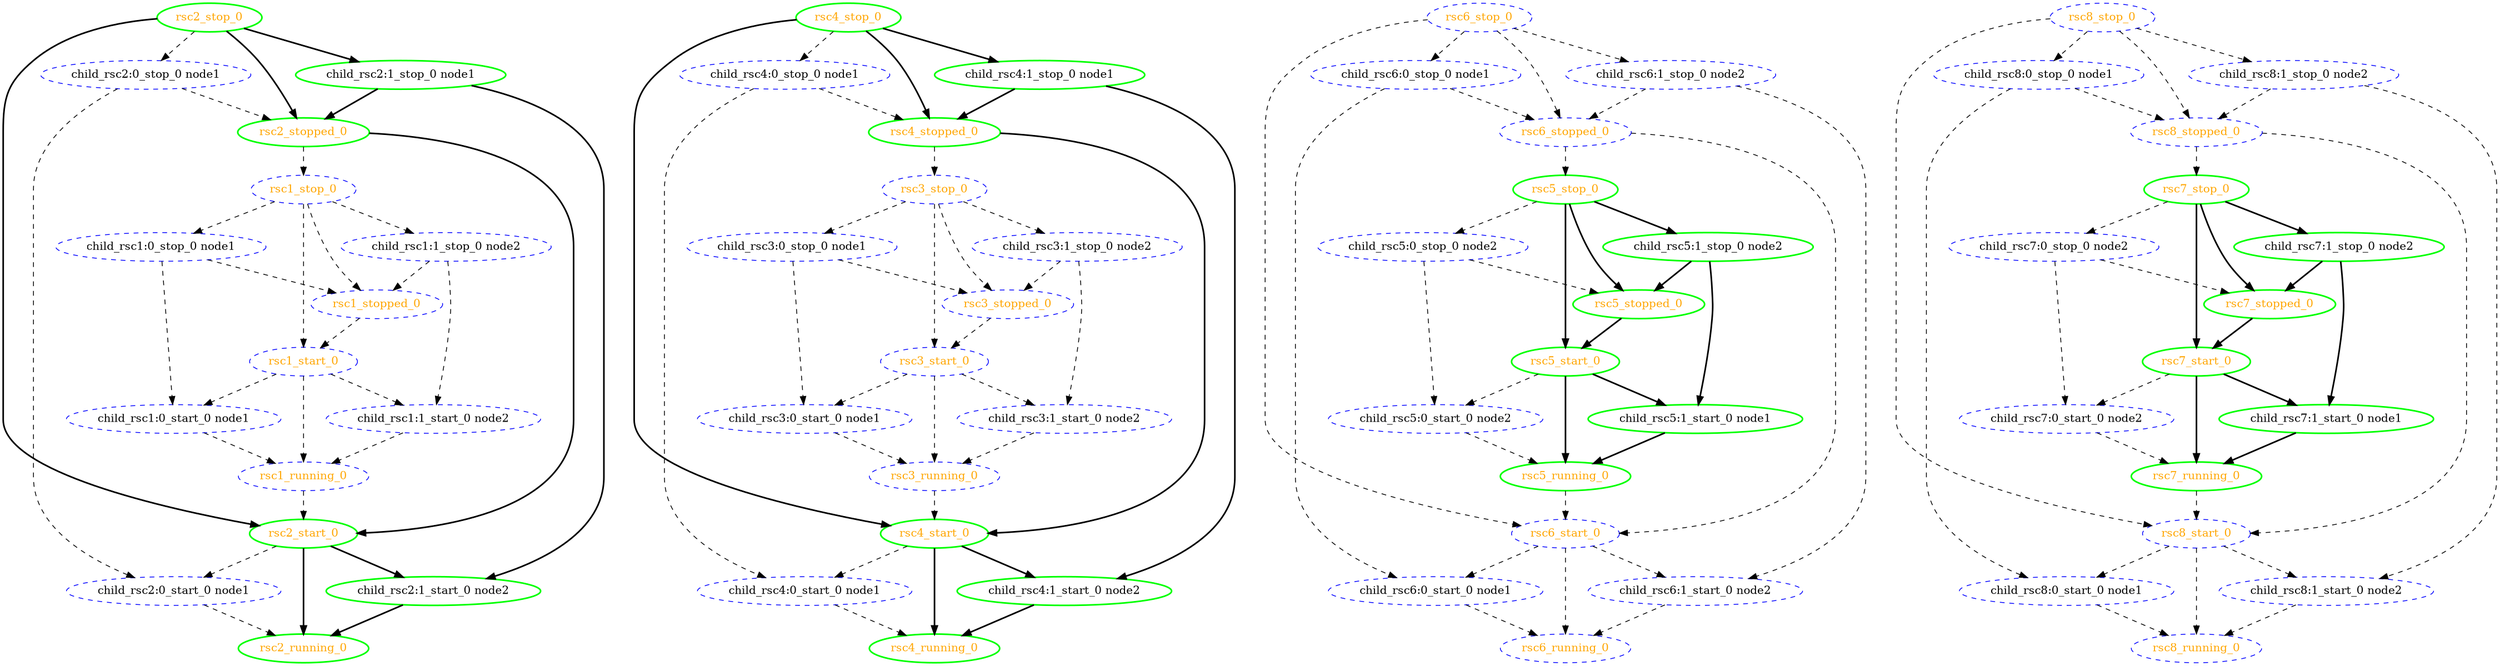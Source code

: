 digraph "g" {
	size = "30,30"
"child_rsc1:0_stop_0 node1" [ style="dashed" color="blue" fontcolor="black" ]
"child_rsc1:0_start_0 node1" [ style="dashed" color="blue" fontcolor="black" ]
"child_rsc1:1_stop_0 node2" [ style="dashed" color="blue" fontcolor="black" ]
"child_rsc1:1_start_0 node2" [ style="dashed" color="blue" fontcolor="black" ]
"rsc1_start_0" [ style="dashed" color="blue" fontcolor="orange" ]
"rsc1_running_0" [ style="dashed" color="blue" fontcolor="orange" ]
"rsc1_stop_0" [ style="dashed" color="blue" fontcolor="orange" ]
"rsc1_stopped_0" [ style="dashed" color="blue" fontcolor="orange" ]
"child_rsc2:0_stop_0 node1" [ style="dashed" color="blue" fontcolor="black" ]
"child_rsc2:0_start_0 node1" [ style="dashed" color="blue" fontcolor="black" ]
"child_rsc2:1_stop_0 node1" [ style=bold color="green" fontcolor="black" ]
"child_rsc2:1_start_0 node2" [ style=bold color="green" fontcolor="black" ]
"rsc2_start_0" [ style=bold color="green" fontcolor="orange" ]
"rsc2_running_0" [ style=bold color="green" fontcolor="orange" ]
"rsc2_stop_0" [ style=bold color="green" fontcolor="orange" ]
"rsc2_stopped_0" [ style=bold color="green" fontcolor="orange" ]
"child_rsc3:0_stop_0 node1" [ style="dashed" color="blue" fontcolor="black" ]
"child_rsc3:0_start_0 node1" [ style="dashed" color="blue" fontcolor="black" ]
"child_rsc3:1_stop_0 node2" [ style="dashed" color="blue" fontcolor="black" ]
"child_rsc3:1_start_0 node2" [ style="dashed" color="blue" fontcolor="black" ]
"rsc3_start_0" [ style="dashed" color="blue" fontcolor="orange" ]
"rsc3_running_0" [ style="dashed" color="blue" fontcolor="orange" ]
"rsc3_stop_0" [ style="dashed" color="blue" fontcolor="orange" ]
"rsc3_stopped_0" [ style="dashed" color="blue" fontcolor="orange" ]
"child_rsc4:0_stop_0 node1" [ style="dashed" color="blue" fontcolor="black" ]
"child_rsc4:0_start_0 node1" [ style="dashed" color="blue" fontcolor="black" ]
"child_rsc4:1_stop_0 node1" [ style=bold color="green" fontcolor="black" ]
"child_rsc4:1_start_0 node2" [ style=bold color="green" fontcolor="black" ]
"rsc4_start_0" [ style=bold color="green" fontcolor="orange" ]
"rsc4_running_0" [ style=bold color="green" fontcolor="orange" ]
"rsc4_stop_0" [ style=bold color="green" fontcolor="orange" ]
"rsc4_stopped_0" [ style=bold color="green" fontcolor="orange" ]
"child_rsc5:0_stop_0 node2" [ style="dashed" color="blue" fontcolor="black" ]
"child_rsc5:0_start_0 node2" [ style="dashed" color="blue" fontcolor="black" ]
"child_rsc5:1_stop_0 node2" [ style=bold color="green" fontcolor="black" ]
"child_rsc5:1_start_0 node1" [ style=bold color="green" fontcolor="black" ]
"rsc5_start_0" [ style=bold color="green" fontcolor="orange" ]
"rsc5_running_0" [ style=bold color="green" fontcolor="orange" ]
"rsc5_stop_0" [ style=bold color="green" fontcolor="orange" ]
"rsc5_stopped_0" [ style=bold color="green" fontcolor="orange" ]
"child_rsc6:0_stop_0 node1" [ style="dashed" color="blue" fontcolor="black" ]
"child_rsc6:0_start_0 node1" [ style="dashed" color="blue" fontcolor="black" ]
"child_rsc6:1_stop_0 node2" [ style="dashed" color="blue" fontcolor="black" ]
"child_rsc6:1_start_0 node2" [ style="dashed" color="blue" fontcolor="black" ]
"rsc6_start_0" [ style="dashed" color="blue" fontcolor="orange" ]
"rsc6_running_0" [ style="dashed" color="blue" fontcolor="orange" ]
"rsc6_stop_0" [ style="dashed" color="blue" fontcolor="orange" ]
"rsc6_stopped_0" [ style="dashed" color="blue" fontcolor="orange" ]
"child_rsc7:0_stop_0 node2" [ style="dashed" color="blue" fontcolor="black" ]
"child_rsc7:0_start_0 node2" [ style="dashed" color="blue" fontcolor="black" ]
"child_rsc7:1_stop_0 node2" [ style=bold color="green" fontcolor="black" ]
"child_rsc7:1_start_0 node1" [ style=bold color="green" fontcolor="black" ]
"rsc7_start_0" [ style=bold color="green" fontcolor="orange" ]
"rsc7_running_0" [ style=bold color="green" fontcolor="orange" ]
"rsc7_stop_0" [ style=bold color="green" fontcolor="orange" ]
"rsc7_stopped_0" [ style=bold color="green" fontcolor="orange" ]
"child_rsc8:0_stop_0 node1" [ style="dashed" color="blue" fontcolor="black" ]
"child_rsc8:0_start_0 node1" [ style="dashed" color="blue" fontcolor="black" ]
"child_rsc8:1_stop_0 node2" [ style="dashed" color="blue" fontcolor="black" ]
"child_rsc8:1_start_0 node2" [ style="dashed" color="blue" fontcolor="black" ]
"rsc8_start_0" [ style="dashed" color="blue" fontcolor="orange" ]
"rsc8_running_0" [ style="dashed" color="blue" fontcolor="orange" ]
"rsc8_stop_0" [ style="dashed" color="blue" fontcolor="orange" ]
"rsc8_stopped_0" [ style="dashed" color="blue" fontcolor="orange" ]
"rsc1_stop_0" -> "child_rsc1:0_stop_0 node1" [ style = dashed]
"child_rsc1:0_stop_0 node1" -> "child_rsc1:0_start_0 node1" [ style = dashed]
"rsc1_start_0" -> "child_rsc1:0_start_0 node1" [ style = dashed]
"rsc1_stop_0" -> "child_rsc1:1_stop_0 node2" [ style = dashed]
"child_rsc1:1_stop_0 node2" -> "child_rsc1:1_start_0 node2" [ style = dashed]
"rsc1_start_0" -> "child_rsc1:1_start_0 node2" [ style = dashed]
"rsc1_stop_0" -> "rsc1_start_0" [ style = dashed]
"rsc1_stopped_0" -> "rsc1_start_0" [ style = dashed]
"rsc1_start_0" -> "rsc1_running_0" [ style = dashed]
"child_rsc1:0_start_0 node1" -> "rsc1_running_0" [ style = dashed]
"child_rsc1:1_start_0 node2" -> "rsc1_running_0" [ style = dashed]
"rsc2_stopped_0" -> "rsc1_stop_0" [ style = dashed]
"rsc1_stop_0" -> "rsc1_stopped_0" [ style = dashed]
"child_rsc1:0_stop_0 node1" -> "rsc1_stopped_0" [ style = dashed]
"child_rsc1:1_stop_0 node2" -> "rsc1_stopped_0" [ style = dashed]
"rsc2_stop_0" -> "child_rsc2:0_stop_0 node1" [ style = dashed]
"child_rsc2:0_stop_0 node1" -> "child_rsc2:0_start_0 node1" [ style = dashed]
"rsc2_start_0" -> "child_rsc2:0_start_0 node1" [ style = dashed]
"rsc2_stop_0" -> "child_rsc2:1_stop_0 node1" [ style = bold]
"child_rsc2:1_stop_0 node1" -> "child_rsc2:1_start_0 node2" [ style = bold]
"rsc2_start_0" -> "child_rsc2:1_start_0 node2" [ style = bold]
"rsc1_running_0" -> "rsc2_start_0" [ style = dashed]
"rsc2_stop_0" -> "rsc2_start_0" [ style = bold]
"rsc2_stopped_0" -> "rsc2_start_0" [ style = bold]
"child_rsc2:0_start_0 node1" -> "rsc2_running_0" [ style = dashed]
"child_rsc2:1_start_0 node2" -> "rsc2_running_0" [ style = bold]
"rsc2_start_0" -> "rsc2_running_0" [ style = bold]
"child_rsc2:0_stop_0 node1" -> "rsc2_stopped_0" [ style = dashed]
"child_rsc2:1_stop_0 node1" -> "rsc2_stopped_0" [ style = bold]
"rsc2_stop_0" -> "rsc2_stopped_0" [ style = bold]
"rsc3_stop_0" -> "child_rsc3:0_stop_0 node1" [ style = dashed]
"child_rsc3:0_stop_0 node1" -> "child_rsc3:0_start_0 node1" [ style = dashed]
"rsc3_start_0" -> "child_rsc3:0_start_0 node1" [ style = dashed]
"rsc3_stop_0" -> "child_rsc3:1_stop_0 node2" [ style = dashed]
"child_rsc3:1_stop_0 node2" -> "child_rsc3:1_start_0 node2" [ style = dashed]
"rsc3_start_0" -> "child_rsc3:1_start_0 node2" [ style = dashed]
"rsc3_stop_0" -> "rsc3_start_0" [ style = dashed]
"rsc3_stopped_0" -> "rsc3_start_0" [ style = dashed]
"rsc3_start_0" -> "rsc3_running_0" [ style = dashed]
"child_rsc3:0_start_0 node1" -> "rsc3_running_0" [ style = dashed]
"child_rsc3:1_start_0 node2" -> "rsc3_running_0" [ style = dashed]
"rsc4_stopped_0" -> "rsc3_stop_0" [ style = dashed]
"rsc3_stop_0" -> "rsc3_stopped_0" [ style = dashed]
"child_rsc3:0_stop_0 node1" -> "rsc3_stopped_0" [ style = dashed]
"child_rsc3:1_stop_0 node2" -> "rsc3_stopped_0" [ style = dashed]
"rsc4_stop_0" -> "child_rsc4:0_stop_0 node1" [ style = dashed]
"child_rsc4:0_stop_0 node1" -> "child_rsc4:0_start_0 node1" [ style = dashed]
"rsc4_start_0" -> "child_rsc4:0_start_0 node1" [ style = dashed]
"rsc4_stop_0" -> "child_rsc4:1_stop_0 node1" [ style = bold]
"child_rsc4:1_stop_0 node1" -> "child_rsc4:1_start_0 node2" [ style = bold]
"rsc4_start_0" -> "child_rsc4:1_start_0 node2" [ style = bold]
"rsc3_running_0" -> "rsc4_start_0" [ style = dashed]
"rsc4_stop_0" -> "rsc4_start_0" [ style = bold]
"rsc4_stopped_0" -> "rsc4_start_0" [ style = bold]
"child_rsc4:0_start_0 node1" -> "rsc4_running_0" [ style = dashed]
"child_rsc4:1_start_0 node2" -> "rsc4_running_0" [ style = bold]
"rsc4_start_0" -> "rsc4_running_0" [ style = bold]
"child_rsc4:0_stop_0 node1" -> "rsc4_stopped_0" [ style = dashed]
"child_rsc4:1_stop_0 node1" -> "rsc4_stopped_0" [ style = bold]
"rsc4_stop_0" -> "rsc4_stopped_0" [ style = bold]
"rsc5_stop_0" -> "child_rsc5:0_stop_0 node2" [ style = dashed]
"child_rsc5:0_stop_0 node2" -> "child_rsc5:0_start_0 node2" [ style = dashed]
"rsc5_start_0" -> "child_rsc5:0_start_0 node2" [ style = dashed]
"rsc5_stop_0" -> "child_rsc5:1_stop_0 node2" [ style = bold]
"child_rsc5:1_stop_0 node2" -> "child_rsc5:1_start_0 node1" [ style = bold]
"rsc5_start_0" -> "child_rsc5:1_start_0 node1" [ style = bold]
"rsc5_stop_0" -> "rsc5_start_0" [ style = bold]
"rsc5_stopped_0" -> "rsc5_start_0" [ style = bold]
"child_rsc5:0_start_0 node2" -> "rsc5_running_0" [ style = dashed]
"child_rsc5:1_start_0 node1" -> "rsc5_running_0" [ style = bold]
"rsc5_start_0" -> "rsc5_running_0" [ style = bold]
"rsc6_stopped_0" -> "rsc5_stop_0" [ style = dashed]
"child_rsc5:0_stop_0 node2" -> "rsc5_stopped_0" [ style = dashed]
"child_rsc5:1_stop_0 node2" -> "rsc5_stopped_0" [ style = bold]
"rsc5_stop_0" -> "rsc5_stopped_0" [ style = bold]
"rsc6_stop_0" -> "child_rsc6:0_stop_0 node1" [ style = dashed]
"child_rsc6:0_stop_0 node1" -> "child_rsc6:0_start_0 node1" [ style = dashed]
"rsc6_start_0" -> "child_rsc6:0_start_0 node1" [ style = dashed]
"rsc6_stop_0" -> "child_rsc6:1_stop_0 node2" [ style = dashed]
"child_rsc6:1_stop_0 node2" -> "child_rsc6:1_start_0 node2" [ style = dashed]
"rsc6_start_0" -> "child_rsc6:1_start_0 node2" [ style = dashed]
"rsc5_running_0" -> "rsc6_start_0" [ style = dashed]
"rsc6_stop_0" -> "rsc6_start_0" [ style = dashed]
"rsc6_stopped_0" -> "rsc6_start_0" [ style = dashed]
"rsc6_start_0" -> "rsc6_running_0" [ style = dashed]
"child_rsc6:0_start_0 node1" -> "rsc6_running_0" [ style = dashed]
"child_rsc6:1_start_0 node2" -> "rsc6_running_0" [ style = dashed]
"rsc6_stop_0" -> "rsc6_stopped_0" [ style = dashed]
"child_rsc6:0_stop_0 node1" -> "rsc6_stopped_0" [ style = dashed]
"child_rsc6:1_stop_0 node2" -> "rsc6_stopped_0" [ style = dashed]
"rsc7_stop_0" -> "child_rsc7:0_stop_0 node2" [ style = dashed]
"child_rsc7:0_stop_0 node2" -> "child_rsc7:0_start_0 node2" [ style = dashed]
"rsc7_start_0" -> "child_rsc7:0_start_0 node2" [ style = dashed]
"rsc7_stop_0" -> "child_rsc7:1_stop_0 node2" [ style = bold]
"child_rsc7:1_stop_0 node2" -> "child_rsc7:1_start_0 node1" [ style = bold]
"rsc7_start_0" -> "child_rsc7:1_start_0 node1" [ style = bold]
"rsc7_stop_0" -> "rsc7_start_0" [ style = bold]
"rsc7_stopped_0" -> "rsc7_start_0" [ style = bold]
"child_rsc7:0_start_0 node2" -> "rsc7_running_0" [ style = dashed]
"child_rsc7:1_start_0 node1" -> "rsc7_running_0" [ style = bold]
"rsc7_start_0" -> "rsc7_running_0" [ style = bold]
"rsc8_stopped_0" -> "rsc7_stop_0" [ style = dashed]
"child_rsc7:0_stop_0 node2" -> "rsc7_stopped_0" [ style = dashed]
"child_rsc7:1_stop_0 node2" -> "rsc7_stopped_0" [ style = bold]
"rsc7_stop_0" -> "rsc7_stopped_0" [ style = bold]
"rsc8_stop_0" -> "child_rsc8:0_stop_0 node1" [ style = dashed]
"child_rsc8:0_stop_0 node1" -> "child_rsc8:0_start_0 node1" [ style = dashed]
"rsc8_start_0" -> "child_rsc8:0_start_0 node1" [ style = dashed]
"rsc8_stop_0" -> "child_rsc8:1_stop_0 node2" [ style = dashed]
"child_rsc8:1_stop_0 node2" -> "child_rsc8:1_start_0 node2" [ style = dashed]
"rsc8_start_0" -> "child_rsc8:1_start_0 node2" [ style = dashed]
"rsc7_running_0" -> "rsc8_start_0" [ style = dashed]
"rsc8_stop_0" -> "rsc8_start_0" [ style = dashed]
"rsc8_stopped_0" -> "rsc8_start_0" [ style = dashed]
"rsc8_start_0" -> "rsc8_running_0" [ style = dashed]
"child_rsc8:0_start_0 node1" -> "rsc8_running_0" [ style = dashed]
"child_rsc8:1_start_0 node2" -> "rsc8_running_0" [ style = dashed]
"rsc8_stop_0" -> "rsc8_stopped_0" [ style = dashed]
"child_rsc8:0_stop_0 node1" -> "rsc8_stopped_0" [ style = dashed]
"child_rsc8:1_stop_0 node2" -> "rsc8_stopped_0" [ style = dashed]
}
